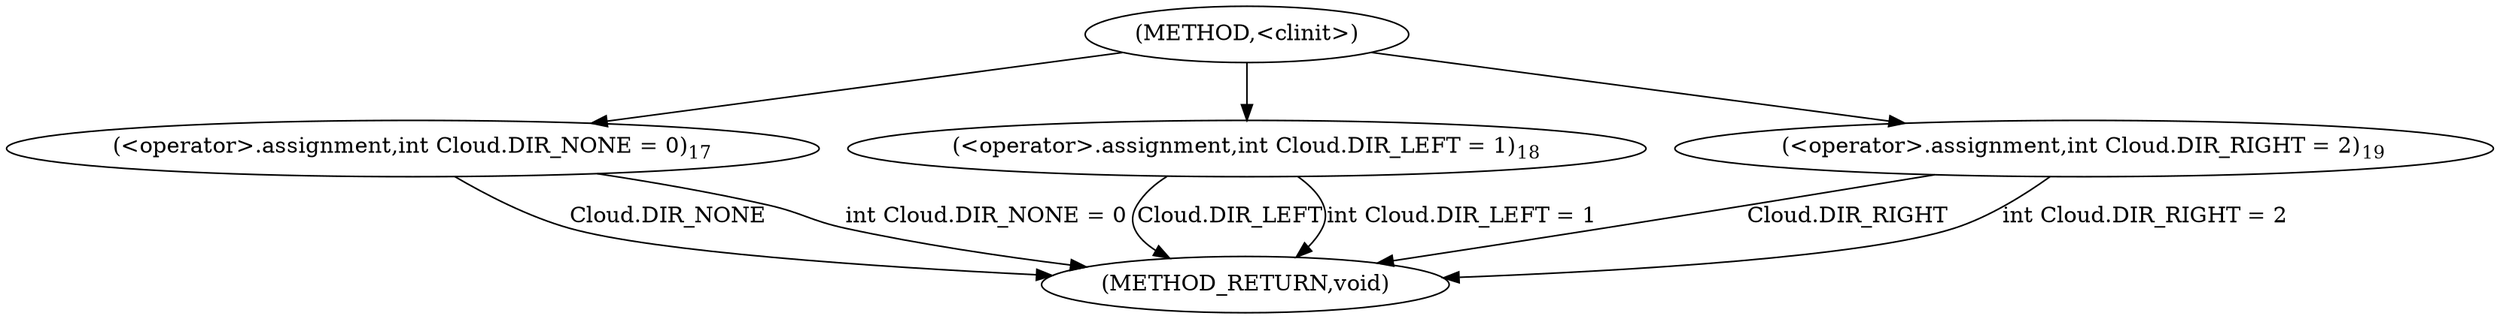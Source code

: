 digraph "&lt;clinit&gt;" {  
"254" [label = <(METHOD,&lt;clinit&gt;)> ]
"272" [label = <(METHOD_RETURN,void)> ]
"256" [label = <(&lt;operator&gt;.assignment,int Cloud.DIR_NONE = 0)<SUB>17</SUB>> ]
"261" [label = <(&lt;operator&gt;.assignment,int Cloud.DIR_LEFT = 1)<SUB>18</SUB>> ]
"266" [label = <(&lt;operator&gt;.assignment,int Cloud.DIR_RIGHT = 2)<SUB>19</SUB>> ]
"256" [label = <(&lt;operator&gt;.assignment,int Cloud.DIR_NONE = 0)<SUB>17</SUB>> ]
"256" [label = <(&lt;operator&gt;.assignment,int Cloud.DIR_NONE = 0)<SUB>17</SUB>> ]
"261" [label = <(&lt;operator&gt;.assignment,int Cloud.DIR_LEFT = 1)<SUB>18</SUB>> ]
"261" [label = <(&lt;operator&gt;.assignment,int Cloud.DIR_LEFT = 1)<SUB>18</SUB>> ]
"266" [label = <(&lt;operator&gt;.assignment,int Cloud.DIR_RIGHT = 2)<SUB>19</SUB>> ]
"266" [label = <(&lt;operator&gt;.assignment,int Cloud.DIR_RIGHT = 2)<SUB>19</SUB>> ]
  "256" -> "272"  [ label = "Cloud.DIR_NONE"] 
  "256" -> "272"  [ label = "int Cloud.DIR_NONE = 0"] 
  "261" -> "272"  [ label = "Cloud.DIR_LEFT"] 
  "261" -> "272"  [ label = "int Cloud.DIR_LEFT = 1"] 
  "266" -> "272"  [ label = "Cloud.DIR_RIGHT"] 
  "266" -> "272"  [ label = "int Cloud.DIR_RIGHT = 2"] 
  "254" -> "256" 
  "254" -> "261" 
  "254" -> "266" 
}
